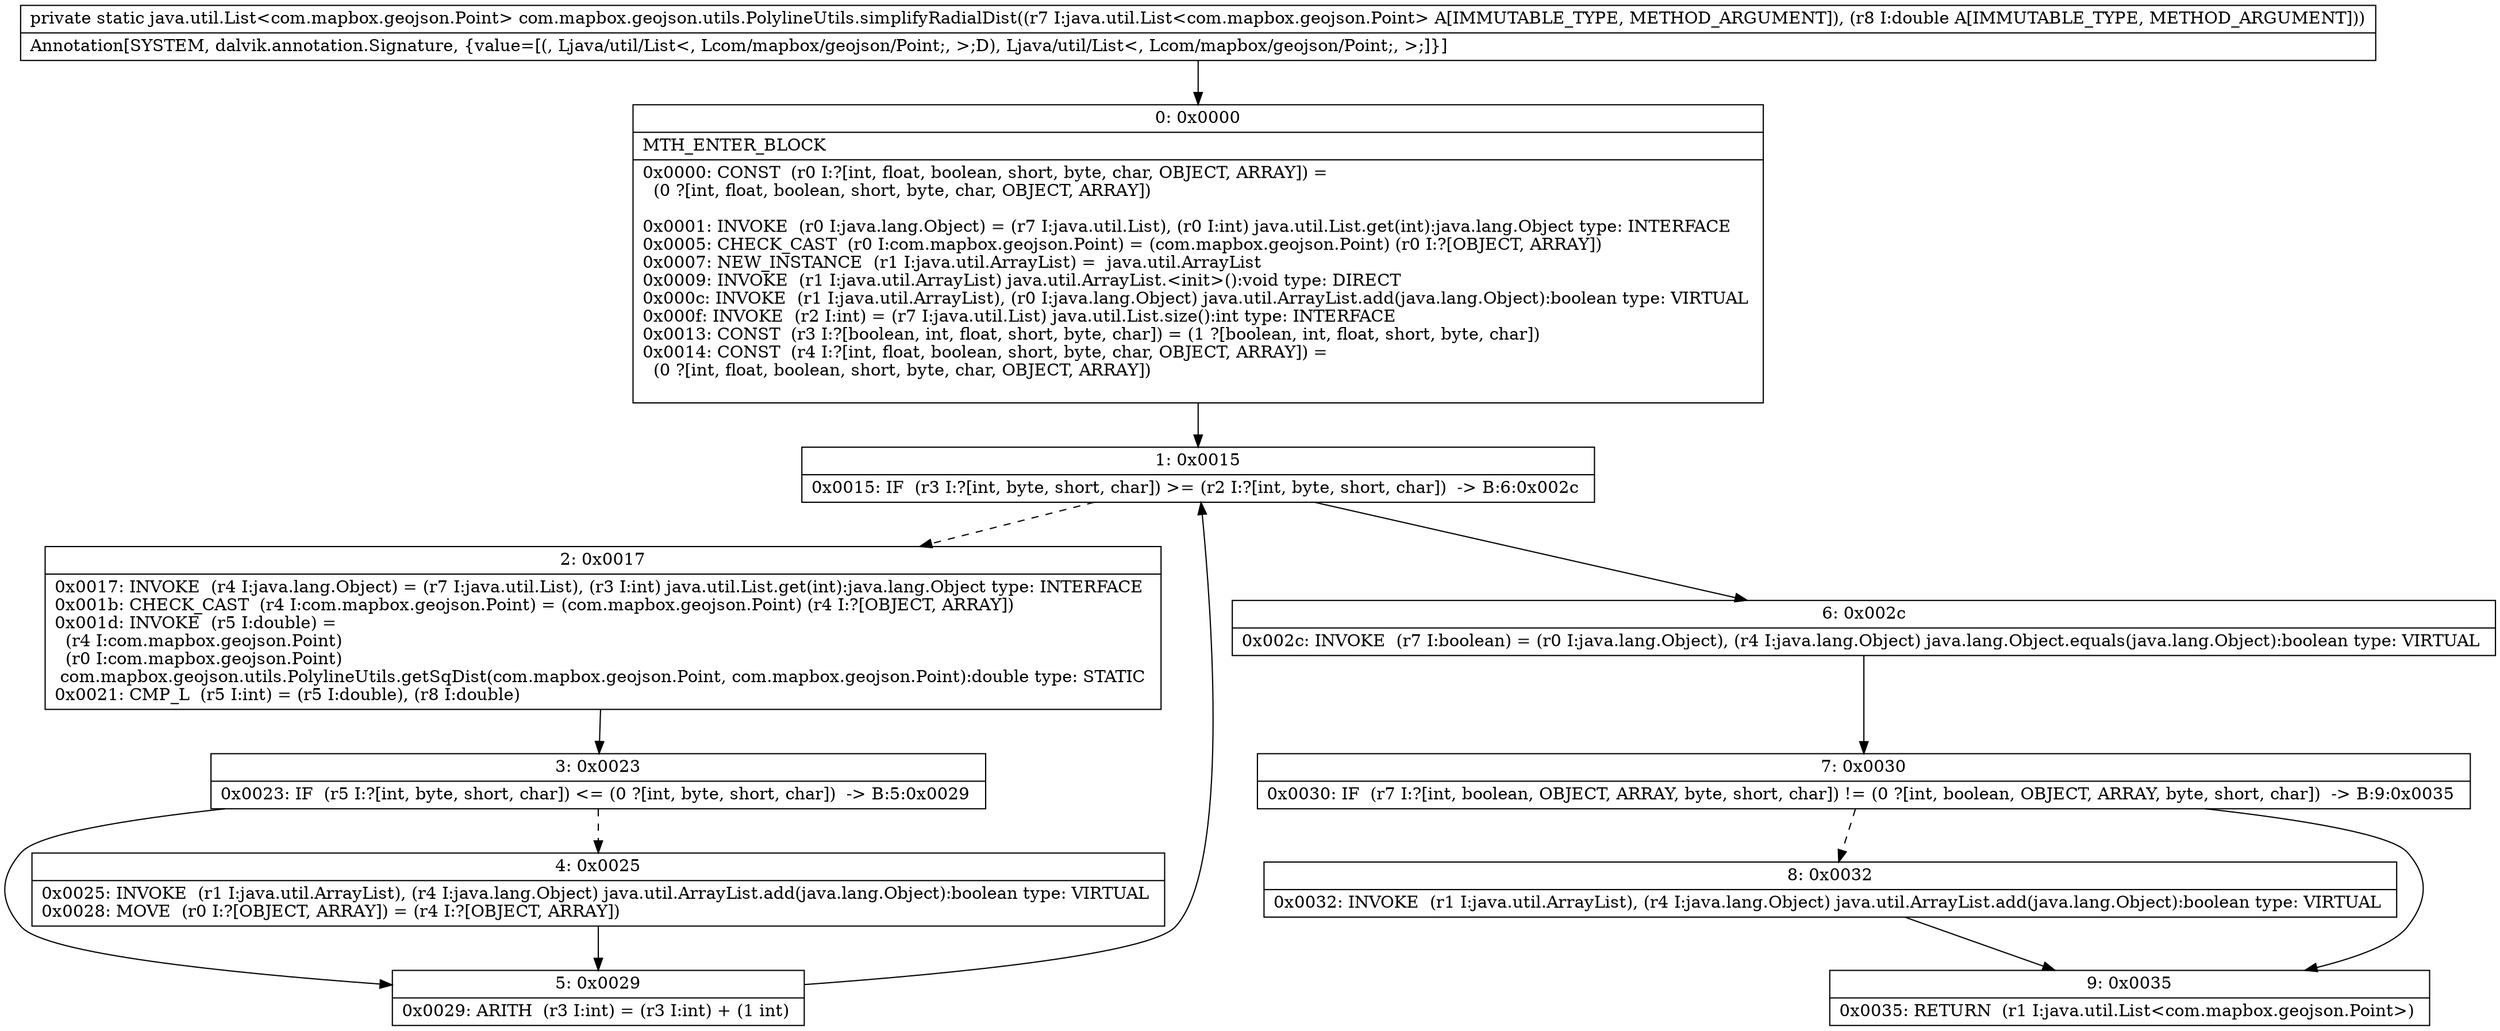 digraph "CFG forcom.mapbox.geojson.utils.PolylineUtils.simplifyRadialDist(Ljava\/util\/List;D)Ljava\/util\/List;" {
Node_0 [shape=record,label="{0\:\ 0x0000|MTH_ENTER_BLOCK\l|0x0000: CONST  (r0 I:?[int, float, boolean, short, byte, char, OBJECT, ARRAY]) = \l  (0 ?[int, float, boolean, short, byte, char, OBJECT, ARRAY])\l \l0x0001: INVOKE  (r0 I:java.lang.Object) = (r7 I:java.util.List), (r0 I:int) java.util.List.get(int):java.lang.Object type: INTERFACE \l0x0005: CHECK_CAST  (r0 I:com.mapbox.geojson.Point) = (com.mapbox.geojson.Point) (r0 I:?[OBJECT, ARRAY]) \l0x0007: NEW_INSTANCE  (r1 I:java.util.ArrayList) =  java.util.ArrayList \l0x0009: INVOKE  (r1 I:java.util.ArrayList) java.util.ArrayList.\<init\>():void type: DIRECT \l0x000c: INVOKE  (r1 I:java.util.ArrayList), (r0 I:java.lang.Object) java.util.ArrayList.add(java.lang.Object):boolean type: VIRTUAL \l0x000f: INVOKE  (r2 I:int) = (r7 I:java.util.List) java.util.List.size():int type: INTERFACE \l0x0013: CONST  (r3 I:?[boolean, int, float, short, byte, char]) = (1 ?[boolean, int, float, short, byte, char]) \l0x0014: CONST  (r4 I:?[int, float, boolean, short, byte, char, OBJECT, ARRAY]) = \l  (0 ?[int, float, boolean, short, byte, char, OBJECT, ARRAY])\l \l}"];
Node_1 [shape=record,label="{1\:\ 0x0015|0x0015: IF  (r3 I:?[int, byte, short, char]) \>= (r2 I:?[int, byte, short, char])  \-\> B:6:0x002c \l}"];
Node_2 [shape=record,label="{2\:\ 0x0017|0x0017: INVOKE  (r4 I:java.lang.Object) = (r7 I:java.util.List), (r3 I:int) java.util.List.get(int):java.lang.Object type: INTERFACE \l0x001b: CHECK_CAST  (r4 I:com.mapbox.geojson.Point) = (com.mapbox.geojson.Point) (r4 I:?[OBJECT, ARRAY]) \l0x001d: INVOKE  (r5 I:double) = \l  (r4 I:com.mapbox.geojson.Point)\l  (r0 I:com.mapbox.geojson.Point)\l com.mapbox.geojson.utils.PolylineUtils.getSqDist(com.mapbox.geojson.Point, com.mapbox.geojson.Point):double type: STATIC \l0x0021: CMP_L  (r5 I:int) = (r5 I:double), (r8 I:double) \l}"];
Node_3 [shape=record,label="{3\:\ 0x0023|0x0023: IF  (r5 I:?[int, byte, short, char]) \<= (0 ?[int, byte, short, char])  \-\> B:5:0x0029 \l}"];
Node_4 [shape=record,label="{4\:\ 0x0025|0x0025: INVOKE  (r1 I:java.util.ArrayList), (r4 I:java.lang.Object) java.util.ArrayList.add(java.lang.Object):boolean type: VIRTUAL \l0x0028: MOVE  (r0 I:?[OBJECT, ARRAY]) = (r4 I:?[OBJECT, ARRAY]) \l}"];
Node_5 [shape=record,label="{5\:\ 0x0029|0x0029: ARITH  (r3 I:int) = (r3 I:int) + (1 int) \l}"];
Node_6 [shape=record,label="{6\:\ 0x002c|0x002c: INVOKE  (r7 I:boolean) = (r0 I:java.lang.Object), (r4 I:java.lang.Object) java.lang.Object.equals(java.lang.Object):boolean type: VIRTUAL \l}"];
Node_7 [shape=record,label="{7\:\ 0x0030|0x0030: IF  (r7 I:?[int, boolean, OBJECT, ARRAY, byte, short, char]) != (0 ?[int, boolean, OBJECT, ARRAY, byte, short, char])  \-\> B:9:0x0035 \l}"];
Node_8 [shape=record,label="{8\:\ 0x0032|0x0032: INVOKE  (r1 I:java.util.ArrayList), (r4 I:java.lang.Object) java.util.ArrayList.add(java.lang.Object):boolean type: VIRTUAL \l}"];
Node_9 [shape=record,label="{9\:\ 0x0035|0x0035: RETURN  (r1 I:java.util.List\<com.mapbox.geojson.Point\>) \l}"];
MethodNode[shape=record,label="{private static java.util.List\<com.mapbox.geojson.Point\> com.mapbox.geojson.utils.PolylineUtils.simplifyRadialDist((r7 I:java.util.List\<com.mapbox.geojson.Point\> A[IMMUTABLE_TYPE, METHOD_ARGUMENT]), (r8 I:double A[IMMUTABLE_TYPE, METHOD_ARGUMENT]))  | Annotation[SYSTEM, dalvik.annotation.Signature, \{value=[(, Ljava\/util\/List\<, Lcom\/mapbox\/geojson\/Point;, \>;D), Ljava\/util\/List\<, Lcom\/mapbox\/geojson\/Point;, \>;]\}]\l}"];
MethodNode -> Node_0;
Node_0 -> Node_1;
Node_1 -> Node_2[style=dashed];
Node_1 -> Node_6;
Node_2 -> Node_3;
Node_3 -> Node_4[style=dashed];
Node_3 -> Node_5;
Node_4 -> Node_5;
Node_5 -> Node_1;
Node_6 -> Node_7;
Node_7 -> Node_8[style=dashed];
Node_7 -> Node_9;
Node_8 -> Node_9;
}

